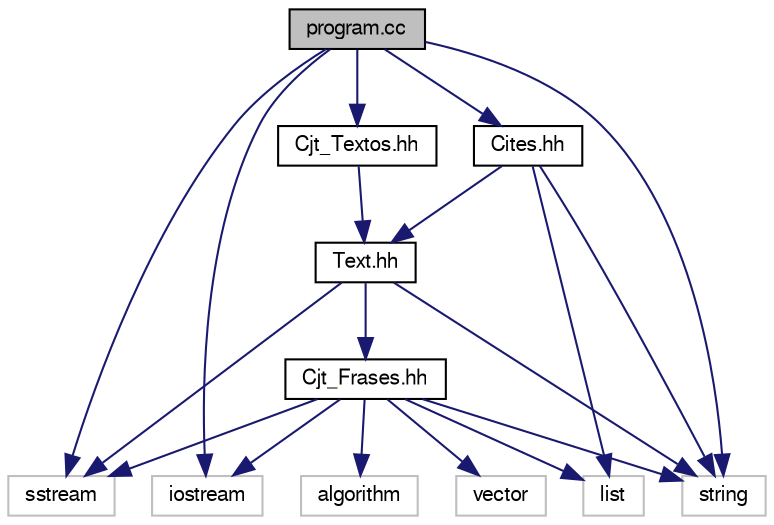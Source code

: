 digraph "program.cc"
{
  edge [fontname="FreeSans",fontsize="10",labelfontname="FreeSans",labelfontsize="10"];
  node [fontname="FreeSans",fontsize="10",shape=record];
  Node1 [label="program.cc",height=0.2,width=0.4,color="black", fillcolor="grey75", style="filled", fontcolor="black"];
  Node1 -> Node2 [color="midnightblue",fontsize="10",style="solid"];
  Node2 [label="sstream",height=0.2,width=0.4,color="grey75", fillcolor="white", style="filled"];
  Node1 -> Node3 [color="midnightblue",fontsize="10",style="solid"];
  Node3 [label="string",height=0.2,width=0.4,color="grey75", fillcolor="white", style="filled"];
  Node1 -> Node4 [color="midnightblue",fontsize="10",style="solid"];
  Node4 [label="iostream",height=0.2,width=0.4,color="grey75", fillcolor="white", style="filled"];
  Node1 -> Node5 [color="midnightblue",fontsize="10",style="solid"];
  Node5 [label="Cjt_Textos.hh",height=0.2,width=0.4,color="black", fillcolor="white", style="filled",URL="$_cjt___textos_8hh.html",tooltip="Especificació de la clase Cjt_Textos. "];
  Node5 -> Node6 [color="midnightblue",fontsize="10",style="solid"];
  Node6 [label="Text.hh",height=0.2,width=0.4,color="black", fillcolor="white", style="filled",URL="$_text_8hh.html",tooltip="Especificació de la clase Text. "];
  Node6 -> Node7 [color="midnightblue",fontsize="10",style="solid"];
  Node7 [label="Cjt_Frases.hh",height=0.2,width=0.4,color="black", fillcolor="white", style="filled",URL="$_cjt___frases_8hh.html",tooltip="Especificació de la clase Cjt_Frases. "];
  Node7 -> Node4 [color="midnightblue",fontsize="10",style="solid"];
  Node7 -> Node3 [color="midnightblue",fontsize="10",style="solid"];
  Node7 -> Node2 [color="midnightblue",fontsize="10",style="solid"];
  Node7 -> Node8 [color="midnightblue",fontsize="10",style="solid"];
  Node8 [label="vector",height=0.2,width=0.4,color="grey75", fillcolor="white", style="filled"];
  Node7 -> Node9 [color="midnightblue",fontsize="10",style="solid"];
  Node9 [label="list",height=0.2,width=0.4,color="grey75", fillcolor="white", style="filled"];
  Node7 -> Node10 [color="midnightblue",fontsize="10",style="solid"];
  Node10 [label="algorithm",height=0.2,width=0.4,color="grey75", fillcolor="white", style="filled"];
  Node6 -> Node2 [color="midnightblue",fontsize="10",style="solid"];
  Node6 -> Node3 [color="midnightblue",fontsize="10",style="solid"];
  Node1 -> Node11 [color="midnightblue",fontsize="10",style="solid"];
  Node11 [label="Cites.hh",height=0.2,width=0.4,color="black", fillcolor="white", style="filled",URL="$_cites_8hh.html",tooltip="Especificació de la clase Cites. "];
  Node11 -> Node9 [color="midnightblue",fontsize="10",style="solid"];
  Node11 -> Node6 [color="midnightblue",fontsize="10",style="solid"];
  Node11 -> Node3 [color="midnightblue",fontsize="10",style="solid"];
}
